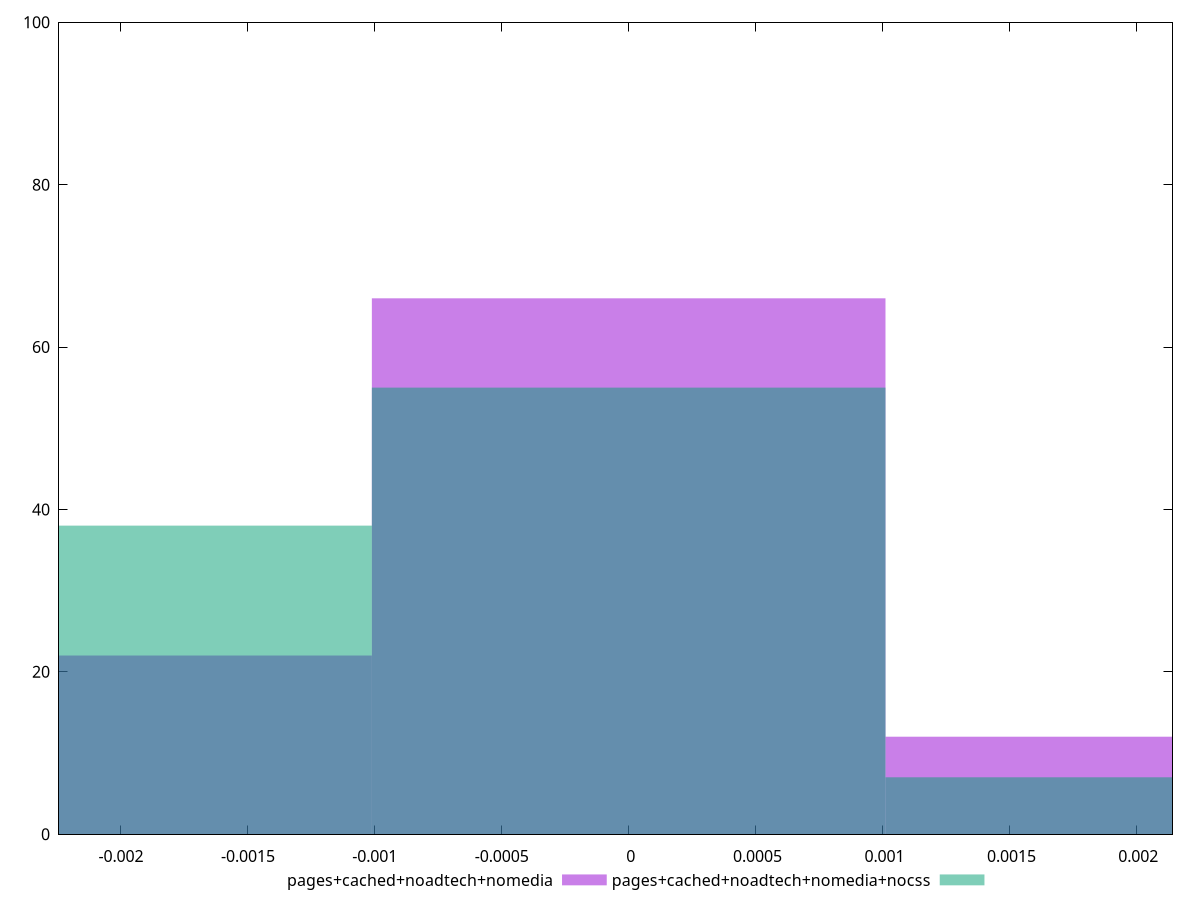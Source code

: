 reset

$pagesCachedNoadtechNomedia <<EOF
-0.002023411124709114 22
0 66
0.002023411124709114 12
EOF

$pagesCachedNoadtechNomediaNocss <<EOF
0 55
-0.002023411124709114 38
0.002023411124709114 7
EOF

set key outside below
set boxwidth 0.002023411124709114
set xrange [-0.0022441742399421285:0.0021423566453296523]
set yrange [0:100]
set trange [0:100]
set style fill transparent solid 0.5 noborder
set terminal svg size 640, 500 enhanced background rgb 'white'
set output "report_00018_2021-02-10T15-25-16.877Z/meta/pScore-difference/comparison/histogram/3_vs_4.svg"

plot $pagesCachedNoadtechNomedia title "pages+cached+noadtech+nomedia" with boxes, \
     $pagesCachedNoadtechNomediaNocss title "pages+cached+noadtech+nomedia+nocss" with boxes

reset
